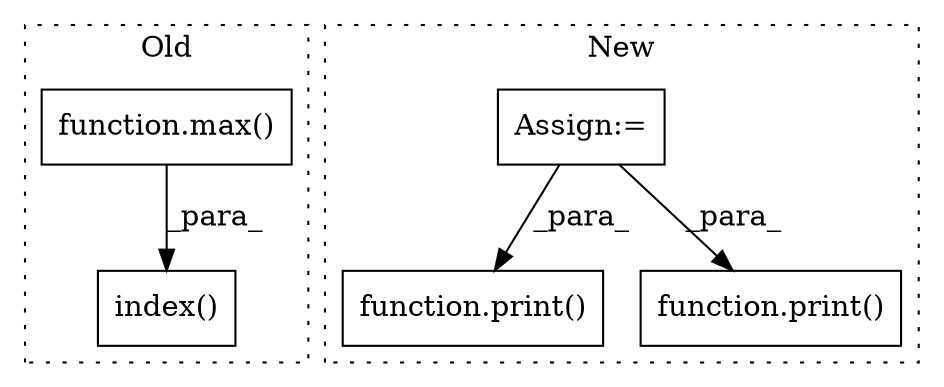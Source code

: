 digraph G {
subgraph cluster0 {
1 [label="index()" a="75" s="3195,3232" l="24,1" shape="box"];
3 [label="function.max()" a="75" s="3219,3231" l="4,1" shape="box"];
label = "Old";
style="dotted";
}
subgraph cluster1 {
2 [label="function.print()" a="75" s="4790,4919" l="6,1" shape="box"];
4 [label="Assign:=" a="68" s="4525" l="3" shape="box"];
5 [label="function.print()" a="75" s="4672,4717" l="6,1" shape="box"];
label = "New";
style="dotted";
}
3 -> 1 [label="_para_"];
4 -> 2 [label="_para_"];
4 -> 5 [label="_para_"];
}